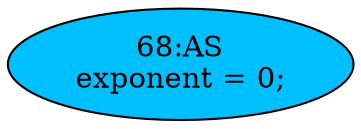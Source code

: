 strict digraph "" {
	node [label="\N"];
	"68:AS"	 [ast="<pyverilog.vparser.ast.Assign object at 0x7f4243cf9990>",
		def_var="['exponent']",
		fillcolor=deepskyblue,
		label="68:AS
exponent = 0;",
		statements="[]",
		style=filled,
		typ=Assign,
		use_var="[]"];
}
